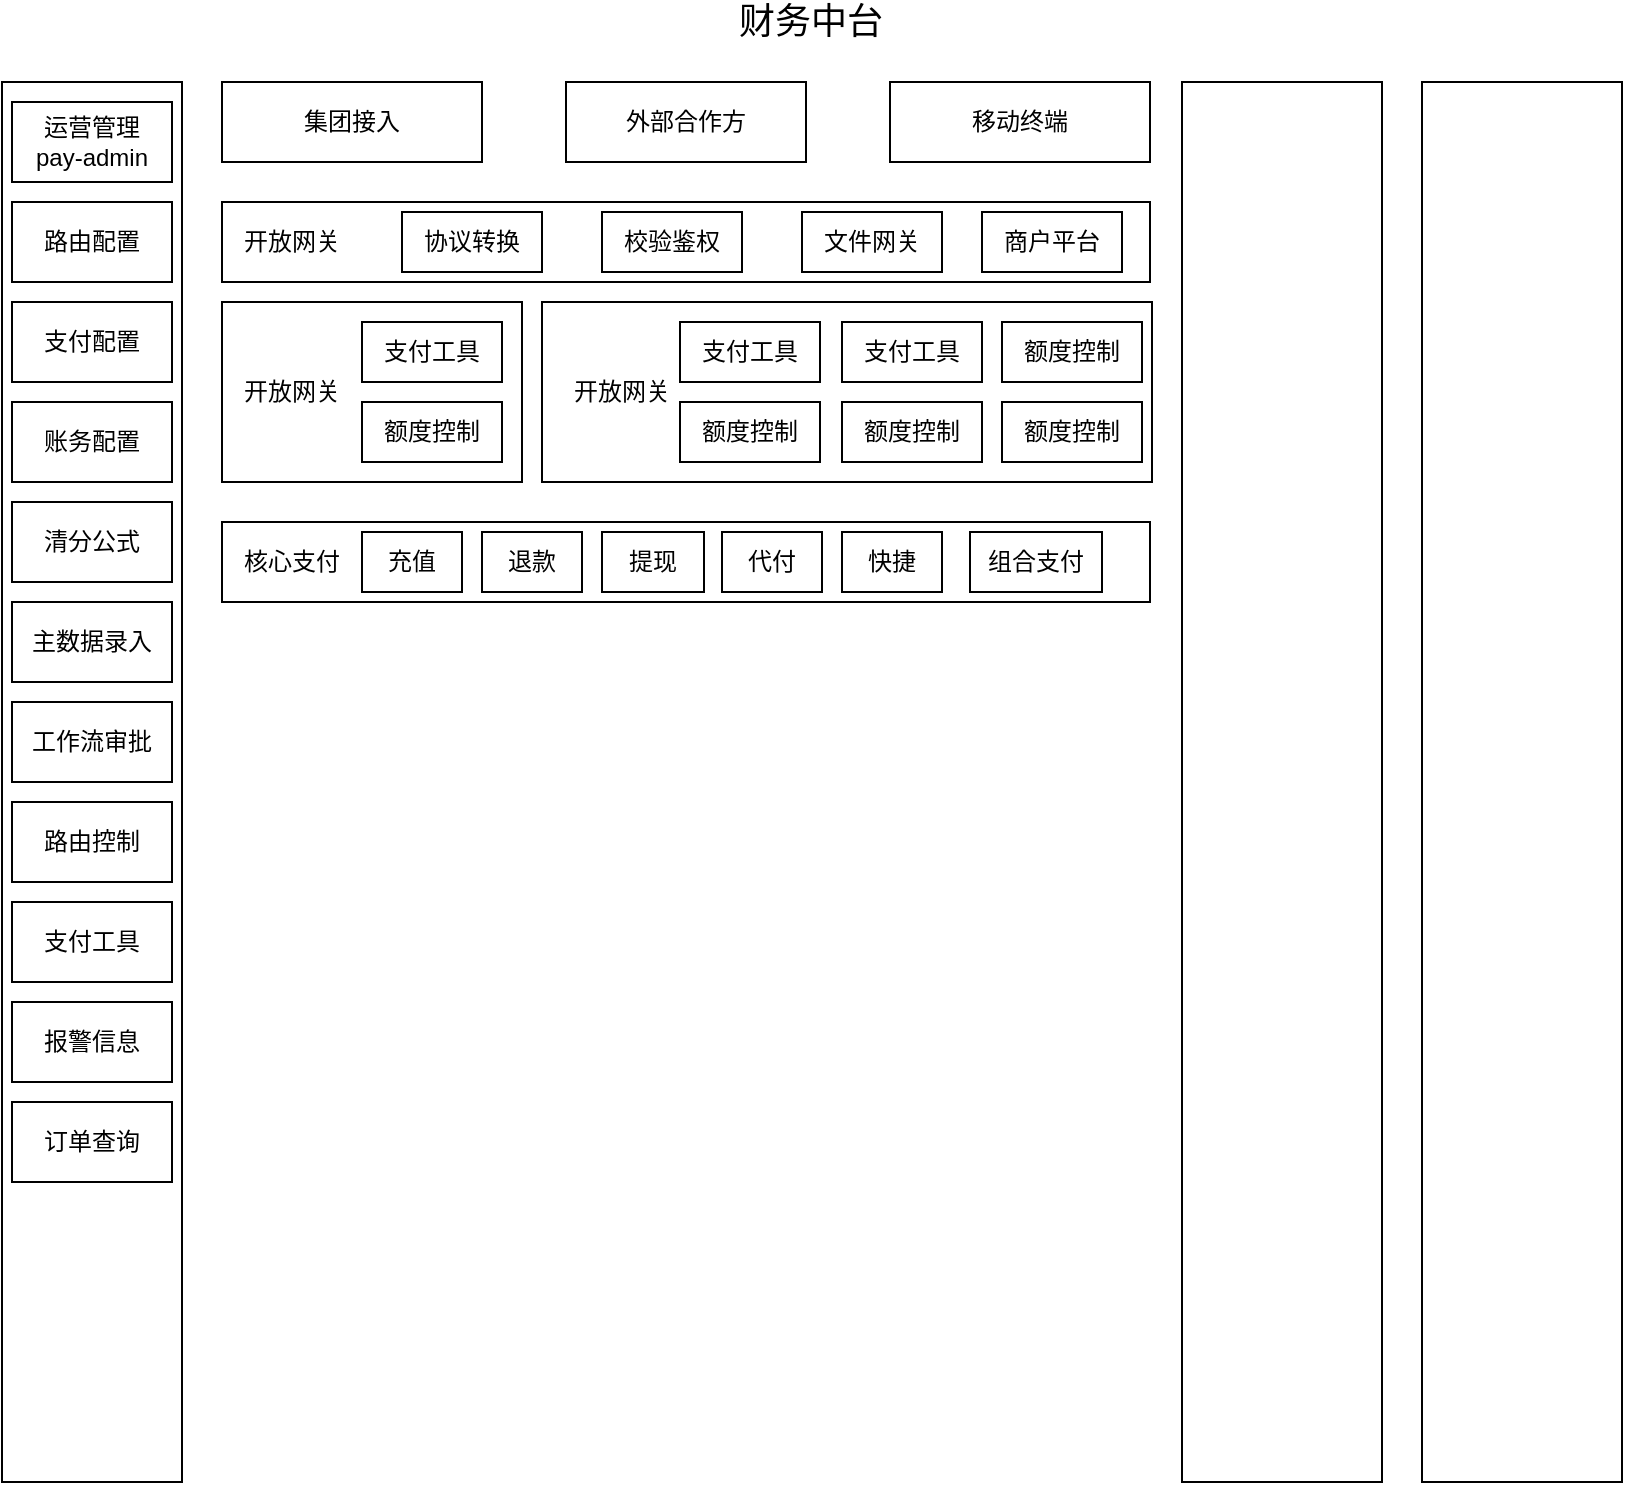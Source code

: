 <mxfile version="14.3.2" type="github">
  <diagram id="EE_hZTiAwyeK2e7w2kGB" name="Page-1">
    <mxGraphModel dx="798" dy="723" grid="1" gridSize="10" guides="1" tooltips="1" connect="1" arrows="1" fold="1" page="1" pageScale="1" pageWidth="827" pageHeight="1169" math="0" shadow="0">
      <root>
        <mxCell id="0" />
        <mxCell id="1" parent="0" />
        <mxCell id="eklVB8qWqyaPvLmpEpbN-3" value="&lt;font style=&quot;font-size: 18px&quot;&gt;财务中台&lt;/font&gt;" style="text;html=1;align=center;verticalAlign=middle;resizable=0;points=[];autosize=1;" parent="1" vertex="1">
          <mxGeometry x="369" y="30" width="90" height="20" as="geometry" />
        </mxCell>
        <mxCell id="eklVB8qWqyaPvLmpEpbN-4" value="" style="rounded=0;whiteSpace=wrap;html=1;" parent="1" vertex="1">
          <mxGeometry x="10" y="70" width="90" height="700" as="geometry" />
        </mxCell>
        <mxCell id="VR6JVq2bD84jiu32urEA-1" value="&lt;font style=&quot;font-size: 12px&quot;&gt;集团接入&lt;/font&gt;" style="rounded=0;whiteSpace=wrap;html=1;" vertex="1" parent="1">
          <mxGeometry x="120" y="70" width="130" height="40" as="geometry" />
        </mxCell>
        <mxCell id="VR6JVq2bD84jiu32urEA-2" value="&lt;font style=&quot;font-size: 12px&quot;&gt;外部合作方&lt;/font&gt;" style="rounded=0;whiteSpace=wrap;html=1;" vertex="1" parent="1">
          <mxGeometry x="292" y="70" width="120" height="40" as="geometry" />
        </mxCell>
        <mxCell id="VR6JVq2bD84jiu32urEA-3" value="&lt;font style=&quot;font-size: 12px&quot;&gt;移动终端&lt;/font&gt;" style="rounded=0;whiteSpace=wrap;html=1;" vertex="1" parent="1">
          <mxGeometry x="454" y="70" width="130" height="40" as="geometry" />
        </mxCell>
        <mxCell id="VR6JVq2bD84jiu32urEA-5" value="&lt;font style=&quot;font-size: 12px&quot;&gt;运营管理&lt;br&gt;pay-admin&lt;br&gt;&lt;/font&gt;" style="rounded=0;whiteSpace=wrap;html=1;" vertex="1" parent="1">
          <mxGeometry x="15" y="80" width="80" height="40" as="geometry" />
        </mxCell>
        <mxCell id="VR6JVq2bD84jiu32urEA-6" value="路由配置" style="rounded=0;whiteSpace=wrap;html=1;" vertex="1" parent="1">
          <mxGeometry x="15" y="130" width="80" height="40" as="geometry" />
        </mxCell>
        <mxCell id="VR6JVq2bD84jiu32urEA-7" value="支付配置" style="rounded=0;whiteSpace=wrap;html=1;" vertex="1" parent="1">
          <mxGeometry x="15" y="180" width="80" height="40" as="geometry" />
        </mxCell>
        <mxCell id="VR6JVq2bD84jiu32urEA-9" value="账务配置" style="rounded=0;whiteSpace=wrap;html=1;" vertex="1" parent="1">
          <mxGeometry x="15" y="230" width="80" height="40" as="geometry" />
        </mxCell>
        <mxCell id="VR6JVq2bD84jiu32urEA-10" value="清分公式" style="rounded=0;whiteSpace=wrap;html=1;" vertex="1" parent="1">
          <mxGeometry x="15" y="280" width="80" height="40" as="geometry" />
        </mxCell>
        <mxCell id="VR6JVq2bD84jiu32urEA-11" value="主数据录入" style="rounded=0;whiteSpace=wrap;html=1;" vertex="1" parent="1">
          <mxGeometry x="15" y="330" width="80" height="40" as="geometry" />
        </mxCell>
        <mxCell id="VR6JVq2bD84jiu32urEA-12" value="工作流审批" style="rounded=0;whiteSpace=wrap;html=1;" vertex="1" parent="1">
          <mxGeometry x="15" y="380" width="80" height="40" as="geometry" />
        </mxCell>
        <mxCell id="VR6JVq2bD84jiu32urEA-13" value="路由控制" style="rounded=0;whiteSpace=wrap;html=1;" vertex="1" parent="1">
          <mxGeometry x="15" y="430" width="80" height="40" as="geometry" />
        </mxCell>
        <mxCell id="VR6JVq2bD84jiu32urEA-14" value="支付工具" style="rounded=0;whiteSpace=wrap;html=1;" vertex="1" parent="1">
          <mxGeometry x="15" y="480" width="80" height="40" as="geometry" />
        </mxCell>
        <mxCell id="VR6JVq2bD84jiu32urEA-15" value="报警信息" style="rounded=0;whiteSpace=wrap;html=1;" vertex="1" parent="1">
          <mxGeometry x="15" y="530" width="80" height="40" as="geometry" />
        </mxCell>
        <mxCell id="VR6JVq2bD84jiu32urEA-16" value="订单查询" style="rounded=0;whiteSpace=wrap;html=1;" vertex="1" parent="1">
          <mxGeometry x="15" y="580" width="80" height="40" as="geometry" />
        </mxCell>
        <mxCell id="VR6JVq2bD84jiu32urEA-17" value="" style="rounded=0;whiteSpace=wrap;html=1;" vertex="1" parent="1">
          <mxGeometry x="600" y="70" width="100" height="700" as="geometry" />
        </mxCell>
        <mxCell id="VR6JVq2bD84jiu32urEA-18" value="" style="rounded=0;whiteSpace=wrap;html=1;" vertex="1" parent="1">
          <mxGeometry x="720" y="70" width="100" height="700" as="geometry" />
        </mxCell>
        <mxCell id="VR6JVq2bD84jiu32urEA-19" value="" style="rounded=0;whiteSpace=wrap;html=1;" vertex="1" parent="1">
          <mxGeometry x="120" y="130" width="464" height="40" as="geometry" />
        </mxCell>
        <mxCell id="VR6JVq2bD84jiu32urEA-20" value="&lt;font style=&quot;font-size: 12px&quot;&gt;开放网关&lt;/font&gt;" style="rounded=0;whiteSpace=wrap;html=1;fillColor=none;strokeColor=none;" vertex="1" parent="1">
          <mxGeometry x="120" y="130" width="70" height="40" as="geometry" />
        </mxCell>
        <mxCell id="VR6JVq2bD84jiu32urEA-21" value="&lt;font style=&quot;font-size: 12px&quot;&gt;协议转换&lt;/font&gt;" style="rounded=0;whiteSpace=wrap;html=1;" vertex="1" parent="1">
          <mxGeometry x="210" y="135" width="70" height="30" as="geometry" />
        </mxCell>
        <mxCell id="VR6JVq2bD84jiu32urEA-22" value="&lt;font style=&quot;font-size: 12px&quot;&gt;校验鉴权&lt;/font&gt;" style="rounded=0;whiteSpace=wrap;html=1;" vertex="1" parent="1">
          <mxGeometry x="310" y="135" width="70" height="30" as="geometry" />
        </mxCell>
        <mxCell id="VR6JVq2bD84jiu32urEA-23" value="&lt;font style=&quot;font-size: 12px&quot;&gt;文件网关&lt;/font&gt;" style="rounded=0;whiteSpace=wrap;html=1;" vertex="1" parent="1">
          <mxGeometry x="410" y="135" width="70" height="30" as="geometry" />
        </mxCell>
        <mxCell id="VR6JVq2bD84jiu32urEA-24" value="商户平台" style="rounded=0;whiteSpace=wrap;html=1;" vertex="1" parent="1">
          <mxGeometry x="500" y="135" width="70" height="30" as="geometry" />
        </mxCell>
        <mxCell id="VR6JVq2bD84jiu32urEA-25" value="" style="rounded=0;whiteSpace=wrap;html=1;" vertex="1" parent="1">
          <mxGeometry x="120" y="180" width="150" height="90" as="geometry" />
        </mxCell>
        <mxCell id="VR6JVq2bD84jiu32urEA-26" value="" style="rounded=0;whiteSpace=wrap;html=1;" vertex="1" parent="1">
          <mxGeometry x="280" y="180" width="305" height="90" as="geometry" />
        </mxCell>
        <mxCell id="VR6JVq2bD84jiu32urEA-27" value="&lt;font style=&quot;font-size: 12px&quot;&gt;开放网关&lt;/font&gt;" style="rounded=0;whiteSpace=wrap;html=1;fillColor=none;strokeColor=none;" vertex="1" parent="1">
          <mxGeometry x="120" y="205" width="70" height="40" as="geometry" />
        </mxCell>
        <mxCell id="VR6JVq2bD84jiu32urEA-28" value="&lt;font style=&quot;font-size: 12px&quot;&gt;开放网关&lt;/font&gt;" style="rounded=0;whiteSpace=wrap;html=1;fillColor=none;strokeColor=none;" vertex="1" parent="1">
          <mxGeometry x="285" y="205" width="70" height="40" as="geometry" />
        </mxCell>
        <mxCell id="VR6JVq2bD84jiu32urEA-29" value="&lt;font style=&quot;font-size: 12px&quot;&gt;支付工具&lt;/font&gt;" style="rounded=0;whiteSpace=wrap;html=1;" vertex="1" parent="1">
          <mxGeometry x="190" y="190" width="70" height="30" as="geometry" />
        </mxCell>
        <mxCell id="VR6JVq2bD84jiu32urEA-30" value="&lt;font style=&quot;font-size: 12px&quot;&gt;额度控制&lt;/font&gt;" style="rounded=0;whiteSpace=wrap;html=1;" vertex="1" parent="1">
          <mxGeometry x="190" y="230" width="70" height="30" as="geometry" />
        </mxCell>
        <mxCell id="VR6JVq2bD84jiu32urEA-31" value="&lt;font style=&quot;font-size: 12px&quot;&gt;支付工具&lt;/font&gt;" style="rounded=0;whiteSpace=wrap;html=1;" vertex="1" parent="1">
          <mxGeometry x="349" y="190" width="70" height="30" as="geometry" />
        </mxCell>
        <mxCell id="VR6JVq2bD84jiu32urEA-32" value="&lt;font style=&quot;font-size: 12px&quot;&gt;额度控制&lt;/font&gt;" style="rounded=0;whiteSpace=wrap;html=1;" vertex="1" parent="1">
          <mxGeometry x="349" y="230" width="70" height="30" as="geometry" />
        </mxCell>
        <mxCell id="VR6JVq2bD84jiu32urEA-33" value="&lt;font style=&quot;font-size: 12px&quot;&gt;支付工具&lt;/font&gt;" style="rounded=0;whiteSpace=wrap;html=1;" vertex="1" parent="1">
          <mxGeometry x="430" y="190" width="70" height="30" as="geometry" />
        </mxCell>
        <mxCell id="VR6JVq2bD84jiu32urEA-34" value="&lt;font style=&quot;font-size: 12px&quot;&gt;额度控制&lt;/font&gt;" style="rounded=0;whiteSpace=wrap;html=1;" vertex="1" parent="1">
          <mxGeometry x="430" y="230" width="70" height="30" as="geometry" />
        </mxCell>
        <mxCell id="VR6JVq2bD84jiu32urEA-36" value="&lt;font style=&quot;font-size: 12px&quot;&gt;额度控制&lt;/font&gt;" style="rounded=0;whiteSpace=wrap;html=1;" vertex="1" parent="1">
          <mxGeometry x="510" y="190" width="70" height="30" as="geometry" />
        </mxCell>
        <mxCell id="VR6JVq2bD84jiu32urEA-39" value="&lt;font style=&quot;font-size: 12px&quot;&gt;额度控制&lt;/font&gt;" style="rounded=0;whiteSpace=wrap;html=1;" vertex="1" parent="1">
          <mxGeometry x="510" y="230" width="70" height="30" as="geometry" />
        </mxCell>
        <mxCell id="VR6JVq2bD84jiu32urEA-40" value="" style="rounded=0;whiteSpace=wrap;html=1;" vertex="1" parent="1">
          <mxGeometry x="120" y="290" width="464" height="40" as="geometry" />
        </mxCell>
        <mxCell id="VR6JVq2bD84jiu32urEA-41" value="&lt;font style=&quot;font-size: 12px&quot;&gt;核心支付&lt;/font&gt;" style="rounded=0;whiteSpace=wrap;html=1;fillColor=none;strokeColor=none;" vertex="1" parent="1">
          <mxGeometry x="120" y="290" width="70" height="40" as="geometry" />
        </mxCell>
        <mxCell id="VR6JVq2bD84jiu32urEA-42" value="&lt;font style=&quot;font-size: 12px&quot;&gt;充值&lt;/font&gt;" style="rounded=0;whiteSpace=wrap;html=1;" vertex="1" parent="1">
          <mxGeometry x="190" y="295" width="50" height="30" as="geometry" />
        </mxCell>
        <mxCell id="VR6JVq2bD84jiu32urEA-43" value="&lt;font style=&quot;font-size: 12px&quot;&gt;退款&lt;/font&gt;" style="rounded=0;whiteSpace=wrap;html=1;" vertex="1" parent="1">
          <mxGeometry x="250" y="295" width="50" height="30" as="geometry" />
        </mxCell>
        <mxCell id="VR6JVq2bD84jiu32urEA-44" value="&lt;font style=&quot;font-size: 12px&quot;&gt;提现&lt;/font&gt;" style="rounded=0;whiteSpace=wrap;html=1;" vertex="1" parent="1">
          <mxGeometry x="310" y="295" width="51" height="30" as="geometry" />
        </mxCell>
        <mxCell id="VR6JVq2bD84jiu32urEA-45" value="代付" style="rounded=0;whiteSpace=wrap;html=1;" vertex="1" parent="1">
          <mxGeometry x="370" y="295" width="50" height="30" as="geometry" />
        </mxCell>
        <mxCell id="VR6JVq2bD84jiu32urEA-46" value="&lt;font style=&quot;font-size: 12px&quot;&gt;快捷&lt;br&gt;&lt;/font&gt;" style="rounded=0;whiteSpace=wrap;html=1;" vertex="1" parent="1">
          <mxGeometry x="430" y="295" width="50" height="30" as="geometry" />
        </mxCell>
        <mxCell id="VR6JVq2bD84jiu32urEA-47" value="组合支付" style="rounded=0;whiteSpace=wrap;html=1;" vertex="1" parent="1">
          <mxGeometry x="494" y="295" width="66" height="30" as="geometry" />
        </mxCell>
      </root>
    </mxGraphModel>
  </diagram>
</mxfile>
